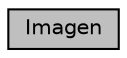 digraph "Imagen"
{
  edge [fontname="Helvetica",fontsize="10",labelfontname="Helvetica",labelfontsize="10"];
  node [fontname="Helvetica",fontsize="10",shape=record];
  Node1 [label="Imagen",height=0.2,width=0.4,color="black", fillcolor="grey75", style="filled", fontcolor="black"];
}
